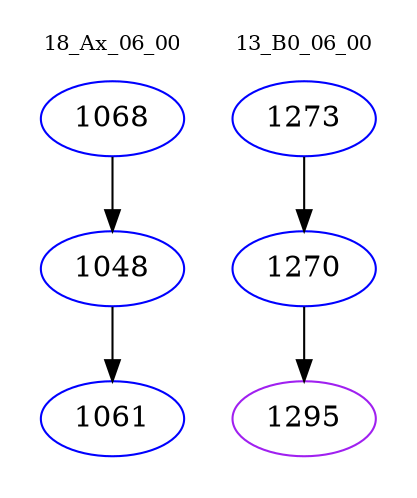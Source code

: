 digraph{
subgraph cluster_0 {
color = white
label = "18_Ax_06_00";
fontsize=10;
T0_1068 [label="1068", color="blue"]
T0_1068 -> T0_1048 [color="black"]
T0_1048 [label="1048", color="blue"]
T0_1048 -> T0_1061 [color="black"]
T0_1061 [label="1061", color="blue"]
}
subgraph cluster_1 {
color = white
label = "13_B0_06_00";
fontsize=10;
T1_1273 [label="1273", color="blue"]
T1_1273 -> T1_1270 [color="black"]
T1_1270 [label="1270", color="blue"]
T1_1270 -> T1_1295 [color="black"]
T1_1295 [label="1295", color="purple"]
}
}
